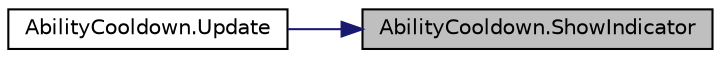 digraph "AbilityCooldown.ShowIndicator"
{
 // INTERACTIVE_SVG=YES
 // LATEX_PDF_SIZE
  edge [fontname="Helvetica",fontsize="10",labelfontname="Helvetica",labelfontsize="10"];
  node [fontname="Helvetica",fontsize="10",shape=record];
  rankdir="RL";
  Node1 [label="AbilityCooldown.ShowIndicator",height=0.2,width=0.4,color="black", fillcolor="grey75", style="filled", fontcolor="black",tooltip="Sets the current indicator to this ability."];
  Node1 -> Node2 [dir="back",color="midnightblue",fontsize="10",style="solid",fontname="Helvetica"];
  Node2 [label="AbilityCooldown.Update",height=0.2,width=0.4,color="black", fillcolor="white", style="filled",URL="$class_ability_cooldown.html#a0a1223f783a3c342413172a5797fa597",tooltip=" "];
}
